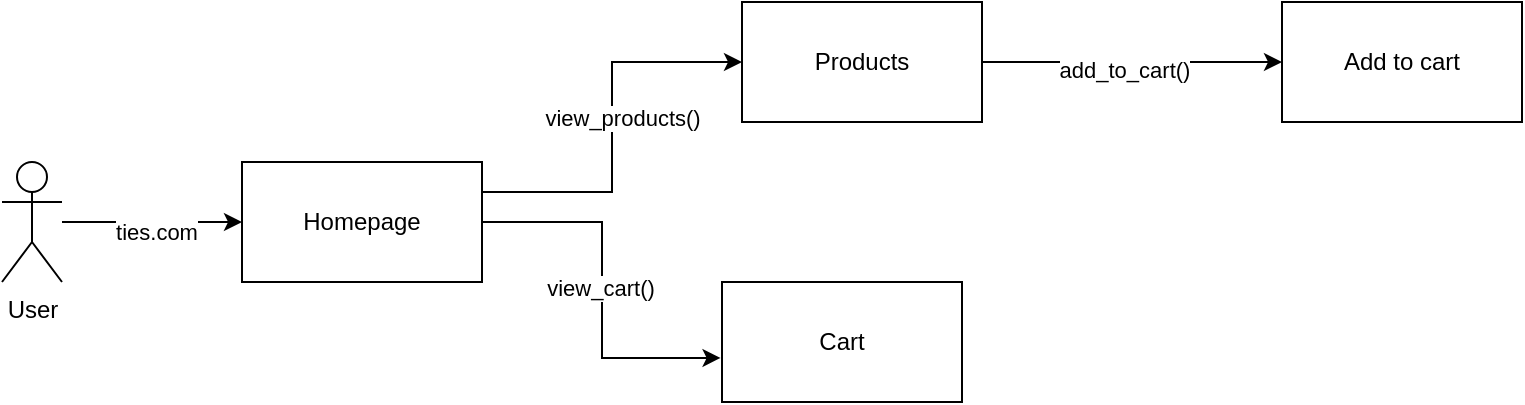 <mxfile version="26.0.12">
  <diagram name="Page-1" id="sFyFFLWE3zrf6xJoE_wG">
    <mxGraphModel dx="1034" dy="458" grid="1" gridSize="10" guides="1" tooltips="1" connect="1" arrows="1" fold="1" page="1" pageScale="1" pageWidth="2000" pageHeight="2000" math="0" shadow="0">
      <root>
        <mxCell id="0" />
        <mxCell id="1" parent="0" />
        <mxCell id="pBx2m6kY-spv49Authqy-5" style="edgeStyle=orthogonalEdgeStyle;rounded=0;orthogonalLoop=1;jettySize=auto;html=1;entryX=0;entryY=0.5;entryDx=0;entryDy=0;" edge="1" parent="1" source="pBx2m6kY-spv49Authqy-3" target="pBx2m6kY-spv49Authqy-4">
          <mxGeometry relative="1" as="geometry" />
        </mxCell>
        <mxCell id="pBx2m6kY-spv49Authqy-9" value="ties.com" style="edgeLabel;html=1;align=center;verticalAlign=middle;resizable=0;points=[];" vertex="1" connectable="0" parent="pBx2m6kY-spv49Authqy-5">
          <mxGeometry x="0.037" y="-5" relative="1" as="geometry">
            <mxPoint as="offset" />
          </mxGeometry>
        </mxCell>
        <mxCell id="pBx2m6kY-spv49Authqy-3" value="User" style="shape=umlActor;verticalLabelPosition=bottom;verticalAlign=top;html=1;outlineConnect=0;" vertex="1" parent="1">
          <mxGeometry x="180" y="170" width="30" height="60" as="geometry" />
        </mxCell>
        <mxCell id="pBx2m6kY-spv49Authqy-8" style="edgeStyle=orthogonalEdgeStyle;rounded=0;orthogonalLoop=1;jettySize=auto;html=1;entryX=0;entryY=0.5;entryDx=0;entryDy=0;exitX=1;exitY=0.25;exitDx=0;exitDy=0;" edge="1" parent="1" source="pBx2m6kY-spv49Authqy-4" target="pBx2m6kY-spv49Authqy-6">
          <mxGeometry relative="1" as="geometry" />
        </mxCell>
        <mxCell id="pBx2m6kY-spv49Authqy-13" value="view_products()" style="edgeLabel;html=1;align=center;verticalAlign=middle;resizable=0;points=[];" vertex="1" connectable="0" parent="pBx2m6kY-spv49Authqy-8">
          <mxGeometry x="-0.058" y="4" relative="1" as="geometry">
            <mxPoint x="9" y="-10" as="offset" />
          </mxGeometry>
        </mxCell>
        <mxCell id="pBx2m6kY-spv49Authqy-4" value="Homepage" style="rounded=0;whiteSpace=wrap;html=1;" vertex="1" parent="1">
          <mxGeometry x="300" y="170" width="120" height="60" as="geometry" />
        </mxCell>
        <mxCell id="pBx2m6kY-spv49Authqy-15" style="edgeStyle=orthogonalEdgeStyle;rounded=0;orthogonalLoop=1;jettySize=auto;html=1;" edge="1" parent="1" source="pBx2m6kY-spv49Authqy-6" target="pBx2m6kY-spv49Authqy-14">
          <mxGeometry relative="1" as="geometry" />
        </mxCell>
        <mxCell id="pBx2m6kY-spv49Authqy-19" value="add_to_cart()" style="edgeLabel;html=1;align=center;verticalAlign=middle;resizable=0;points=[];" vertex="1" connectable="0" parent="pBx2m6kY-spv49Authqy-15">
          <mxGeometry x="-0.058" y="-4" relative="1" as="geometry">
            <mxPoint as="offset" />
          </mxGeometry>
        </mxCell>
        <mxCell id="pBx2m6kY-spv49Authqy-6" value="Products" style="rounded=0;whiteSpace=wrap;html=1;" vertex="1" parent="1">
          <mxGeometry x="550" y="90" width="120" height="60" as="geometry" />
        </mxCell>
        <mxCell id="pBx2m6kY-spv49Authqy-14" value="Add to cart" style="rounded=0;whiteSpace=wrap;html=1;" vertex="1" parent="1">
          <mxGeometry x="820" y="90" width="120" height="60" as="geometry" />
        </mxCell>
        <mxCell id="pBx2m6kY-spv49Authqy-16" value="Cart" style="rounded=0;whiteSpace=wrap;html=1;" vertex="1" parent="1">
          <mxGeometry x="540" y="230" width="120" height="60" as="geometry" />
        </mxCell>
        <mxCell id="pBx2m6kY-spv49Authqy-17" style="edgeStyle=orthogonalEdgeStyle;rounded=0;orthogonalLoop=1;jettySize=auto;html=1;entryX=-0.006;entryY=0.633;entryDx=0;entryDy=0;entryPerimeter=0;" edge="1" parent="1" source="pBx2m6kY-spv49Authqy-4" target="pBx2m6kY-spv49Authqy-16">
          <mxGeometry relative="1" as="geometry" />
        </mxCell>
        <mxCell id="pBx2m6kY-spv49Authqy-18" value="view_cart()" style="edgeLabel;html=1;align=center;verticalAlign=middle;resizable=0;points=[];" vertex="1" connectable="0" parent="pBx2m6kY-spv49Authqy-17">
          <mxGeometry x="-0.01" y="-1" relative="1" as="geometry">
            <mxPoint as="offset" />
          </mxGeometry>
        </mxCell>
      </root>
    </mxGraphModel>
  </diagram>
</mxfile>
